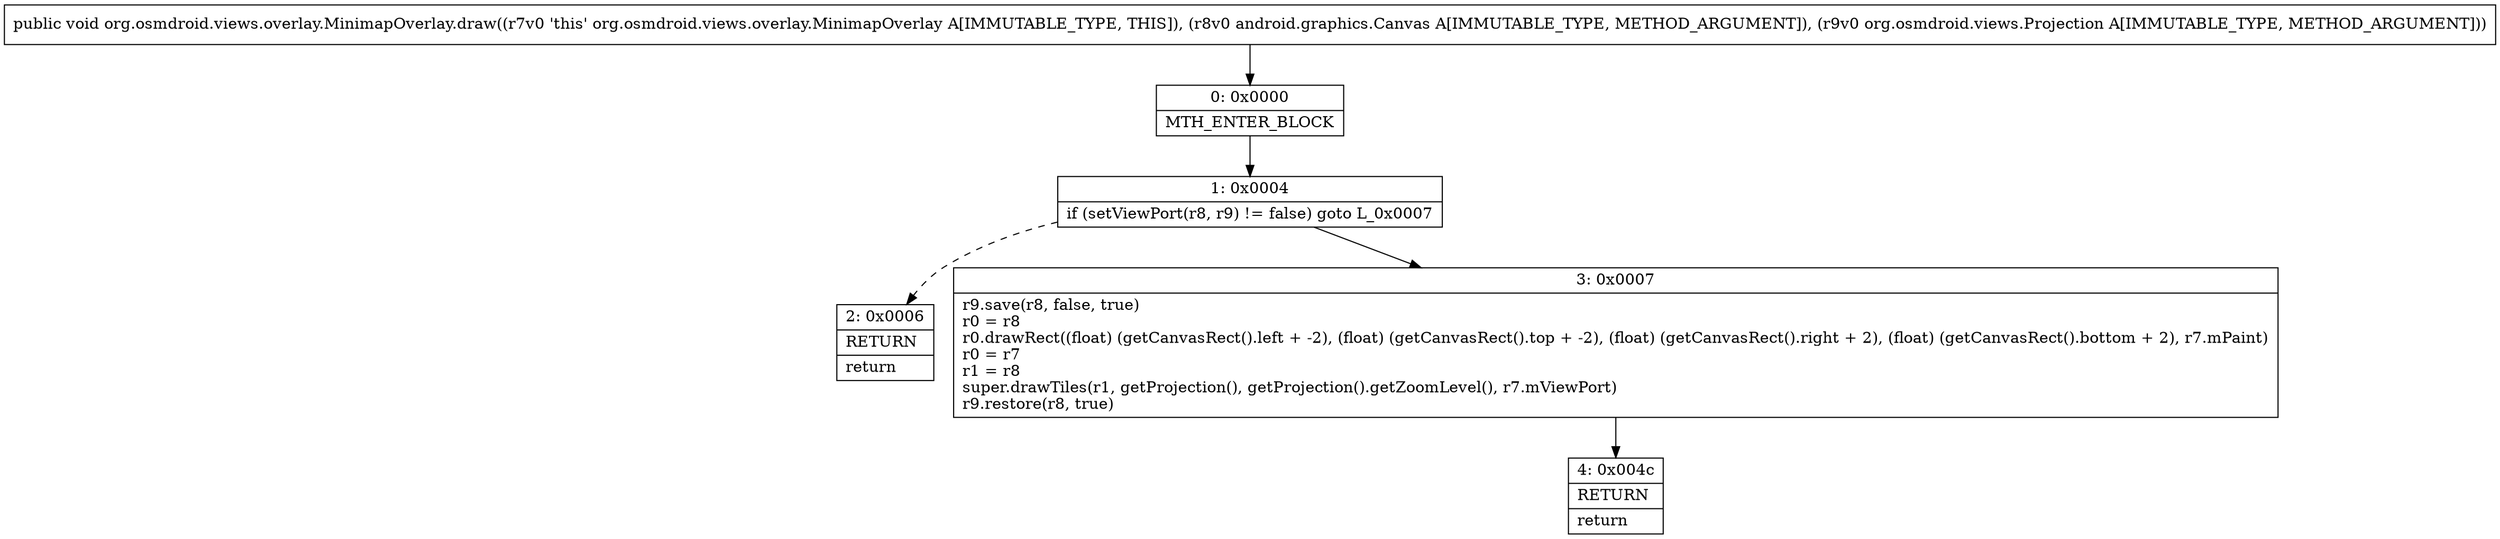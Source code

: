 digraph "CFG fororg.osmdroid.views.overlay.MinimapOverlay.draw(Landroid\/graphics\/Canvas;Lorg\/osmdroid\/views\/Projection;)V" {
Node_0 [shape=record,label="{0\:\ 0x0000|MTH_ENTER_BLOCK\l}"];
Node_1 [shape=record,label="{1\:\ 0x0004|if (setViewPort(r8, r9) != false) goto L_0x0007\l}"];
Node_2 [shape=record,label="{2\:\ 0x0006|RETURN\l|return\l}"];
Node_3 [shape=record,label="{3\:\ 0x0007|r9.save(r8, false, true)\lr0 = r8\lr0.drawRect((float) (getCanvasRect().left + \-2), (float) (getCanvasRect().top + \-2), (float) (getCanvasRect().right + 2), (float) (getCanvasRect().bottom + 2), r7.mPaint)\lr0 = r7\lr1 = r8\lsuper.drawTiles(r1, getProjection(), getProjection().getZoomLevel(), r7.mViewPort)\lr9.restore(r8, true)\l}"];
Node_4 [shape=record,label="{4\:\ 0x004c|RETURN\l|return\l}"];
MethodNode[shape=record,label="{public void org.osmdroid.views.overlay.MinimapOverlay.draw((r7v0 'this' org.osmdroid.views.overlay.MinimapOverlay A[IMMUTABLE_TYPE, THIS]), (r8v0 android.graphics.Canvas A[IMMUTABLE_TYPE, METHOD_ARGUMENT]), (r9v0 org.osmdroid.views.Projection A[IMMUTABLE_TYPE, METHOD_ARGUMENT])) }"];
MethodNode -> Node_0;
Node_0 -> Node_1;
Node_1 -> Node_2[style=dashed];
Node_1 -> Node_3;
Node_3 -> Node_4;
}

